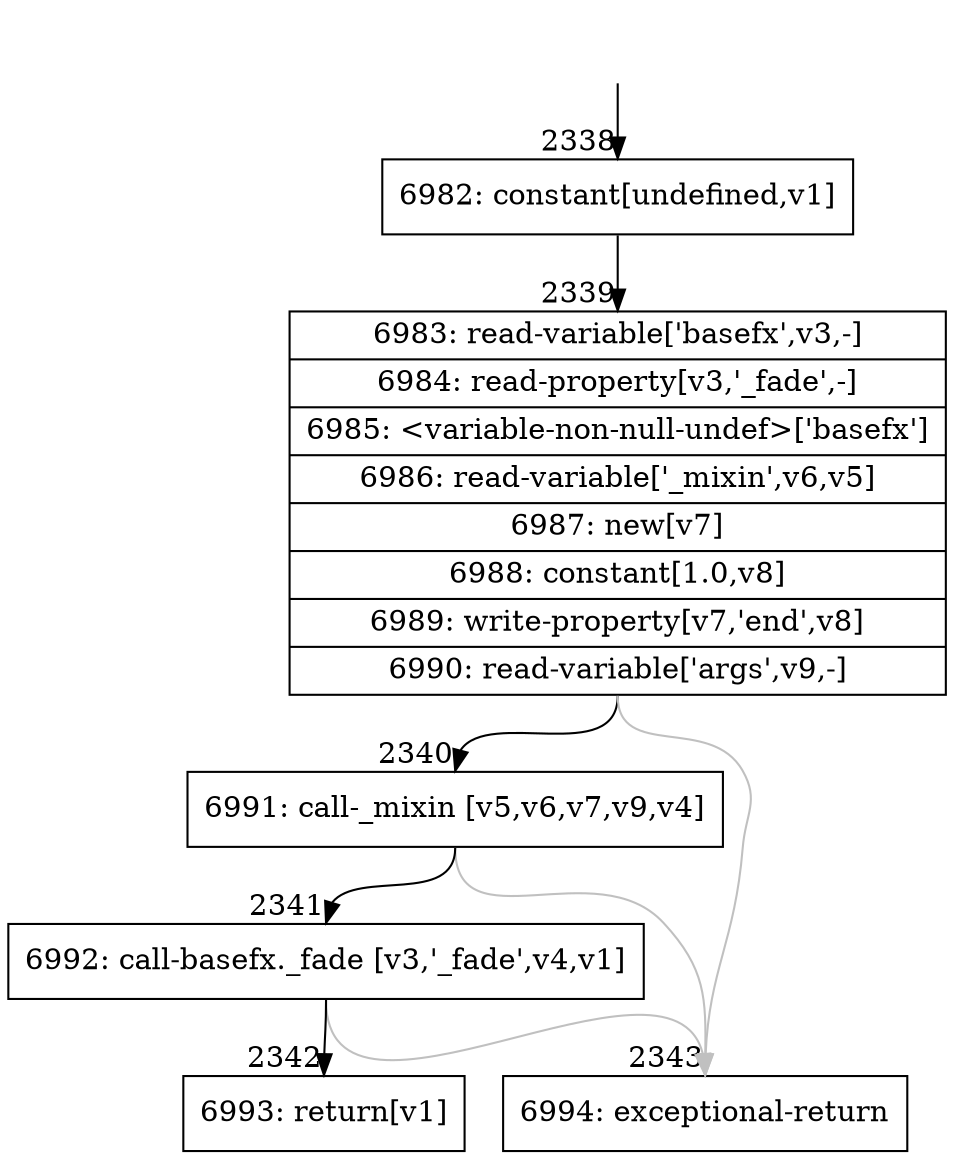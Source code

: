 digraph {
rankdir="TD"
BB_entry138[shape=none,label=""];
BB_entry138 -> BB2338 [tailport=s, headport=n, headlabel="    2338"]
BB2338 [shape=record label="{6982: constant[undefined,v1]}" ] 
BB2338 -> BB2339 [tailport=s, headport=n, headlabel="      2339"]
BB2339 [shape=record label="{6983: read-variable['basefx',v3,-]|6984: read-property[v3,'_fade',-]|6985: \<variable-non-null-undef\>['basefx']|6986: read-variable['_mixin',v6,v5]|6987: new[v7]|6988: constant[1.0,v8]|6989: write-property[v7,'end',v8]|6990: read-variable['args',v9,-]}" ] 
BB2339 -> BB2340 [tailport=s, headport=n, headlabel="      2340"]
BB2339 -> BB2343 [tailport=s, headport=n, color=gray, headlabel="      2343"]
BB2340 [shape=record label="{6991: call-_mixin [v5,v6,v7,v9,v4]}" ] 
BB2340 -> BB2341 [tailport=s, headport=n, headlabel="      2341"]
BB2340 -> BB2343 [tailport=s, headport=n, color=gray]
BB2341 [shape=record label="{6992: call-basefx._fade [v3,'_fade',v4,v1]}" ] 
BB2341 -> BB2342 [tailport=s, headport=n, headlabel="      2342"]
BB2341 -> BB2343 [tailport=s, headport=n, color=gray]
BB2342 [shape=record label="{6993: return[v1]}" ] 
BB2343 [shape=record label="{6994: exceptional-return}" ] 
//#$~ 2449
}

